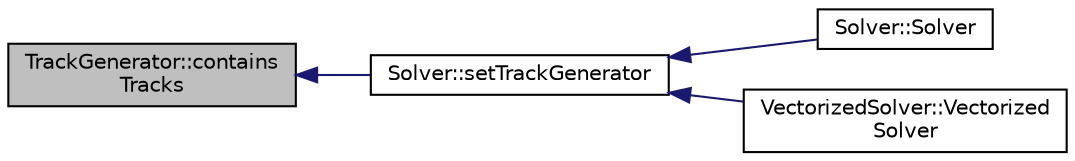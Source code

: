 digraph "TrackGenerator::containsTracks"
{
  edge [fontname="Helvetica",fontsize="10",labelfontname="Helvetica",labelfontsize="10"];
  node [fontname="Helvetica",fontsize="10",shape=record];
  rankdir="LR";
  Node1 [label="TrackGenerator::contains\lTracks",height=0.2,width=0.4,color="black", fillcolor="grey75", style="filled" fontcolor="black"];
  Node1 -> Node2 [dir="back",color="midnightblue",fontsize="10",style="solid",fontname="Helvetica"];
  Node2 [label="Solver::setTrackGenerator",height=0.2,width=0.4,color="black", fillcolor="white", style="filled",URL="$classSolver.html#ac07cee2fe04515dc8e4d2980d567c4c5",tooltip="Sets the Solver&#39;s TrackGenerator with characteristic Tracks."];
  Node2 -> Node3 [dir="back",color="midnightblue",fontsize="10",style="solid",fontname="Helvetica"];
  Node3 [label="Solver::Solver",height=0.2,width=0.4,color="black", fillcolor="white", style="filled",URL="$classSolver.html#aa695c4bdcdb0664b2c55c87f2dc7ec6a",tooltip="Constructor initializes an empty Solver class with array pointers set to NULL."];
  Node2 -> Node4 [dir="back",color="midnightblue",fontsize="10",style="solid",fontname="Helvetica"];
  Node4 [label="VectorizedSolver::Vectorized\lSolver",height=0.2,width=0.4,color="black", fillcolor="white", style="filled",URL="$classVectorizedSolver.html#a4115f20eeaf814518521c75568045794",tooltip="Constructor initializes empty arrays for source, flux, etc."];
}
